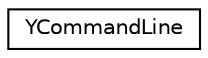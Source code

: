 digraph "Graphical Class Hierarchy"
{
 // LATEX_PDF_SIZE
  edge [fontname="Helvetica",fontsize="10",labelfontname="Helvetica",labelfontsize="10"];
  node [fontname="Helvetica",fontsize="10",shape=record];
  rankdir="LR";
  Node0 [label="YCommandLine",height=0.2,width=0.4,color="black", fillcolor="white", style="filled",URL="$classYCommandLine.html",tooltip=" "];
}
